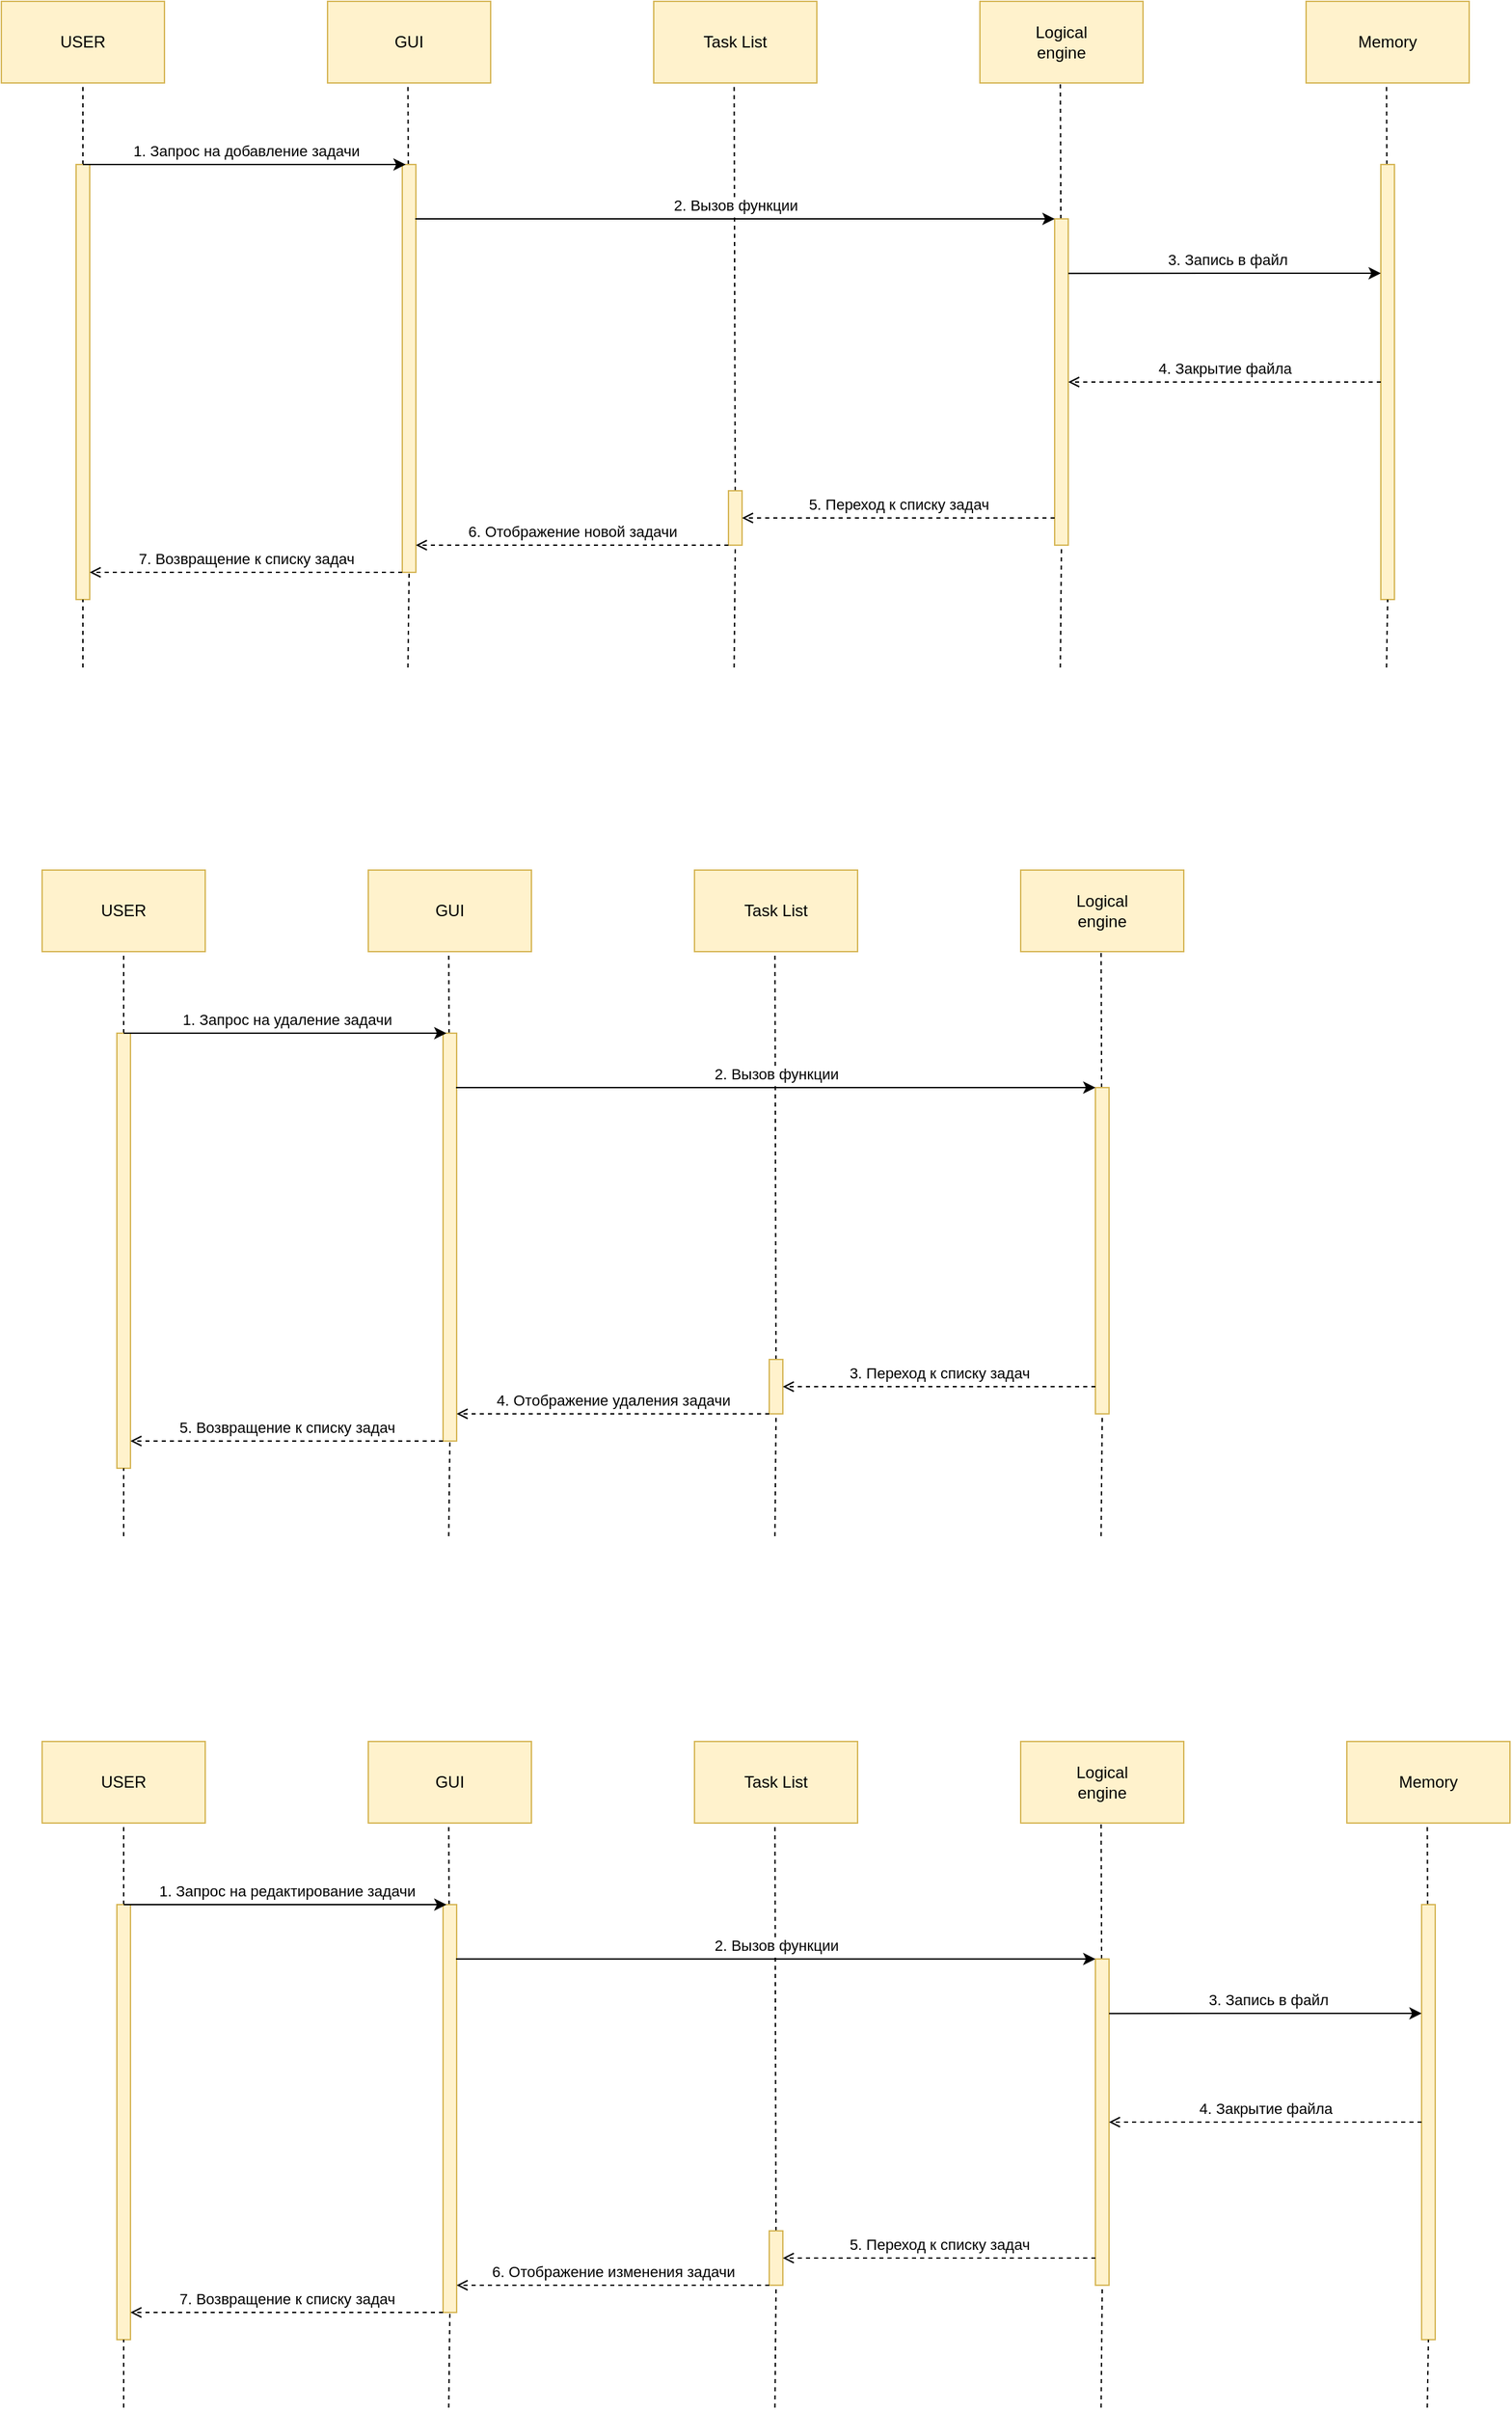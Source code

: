 <mxfile version="13.7.8" type="device"><diagram id="MKF4JROK-6hMuwhqhlp4" name="Страница 1"><mxGraphModel dx="1673" dy="1007" grid="1" gridSize="10" guides="1" tooltips="1" connect="1" arrows="1" fold="1" page="1" pageScale="1" pageWidth="827" pageHeight="1169" math="0" shadow="0"><root><mxCell id="0"/><mxCell id="1" parent="0"/><mxCell id="yBq8-fq1wCMMGlwo_uS0-1" value="USER" style="rounded=0;whiteSpace=wrap;html=1;fillColor=#fff2cc;strokeColor=#d6b656;" parent="1" vertex="1"><mxGeometry x="40" y="40" width="120" height="60" as="geometry"/></mxCell><mxCell id="yBq8-fq1wCMMGlwo_uS0-4" value="Task List" style="rounded=0;whiteSpace=wrap;html=1;fillColor=#fff2cc;strokeColor=#d6b656;" parent="1" vertex="1"><mxGeometry x="520" y="40" width="120" height="60" as="geometry"/></mxCell><mxCell id="yBq8-fq1wCMMGlwo_uS0-5" value="GUI" style="rounded=0;whiteSpace=wrap;html=1;fillColor=#fff2cc;strokeColor=#d6b656;" parent="1" vertex="1"><mxGeometry x="280" y="40" width="120" height="60" as="geometry"/></mxCell><mxCell id="yBq8-fq1wCMMGlwo_uS0-8" value="" style="endArrow=none;dashed=1;html=1;entryX=0.5;entryY=1;entryDx=0;entryDy=0;" parent="1" source="yBq8-fq1wCMMGlwo_uS0-13" target="yBq8-fq1wCMMGlwo_uS0-1" edge="1"><mxGeometry width="50" height="50" relative="1" as="geometry"><mxPoint x="100" y="530" as="sourcePoint"/><mxPoint x="120" y="120" as="targetPoint"/></mxGeometry></mxCell><mxCell id="yBq8-fq1wCMMGlwo_uS0-11" value="" style="endArrow=none;dashed=1;html=1;entryX=0.5;entryY=1;entryDx=0;entryDy=0;" parent="1" source="yBq8-fq1wCMMGlwo_uS0-17" edge="1"><mxGeometry width="50" height="50" relative="1" as="geometry"><mxPoint x="579.17" y="530" as="sourcePoint"/><mxPoint x="579.17" y="100" as="targetPoint"/></mxGeometry></mxCell><mxCell id="yBq8-fq1wCMMGlwo_uS0-12" value="" style="endArrow=none;dashed=1;html=1;entryX=0.5;entryY=1;entryDx=0;entryDy=0;" parent="1" source="yBq8-fq1wCMMGlwo_uS0-15" edge="1"><mxGeometry width="50" height="50" relative="1" as="geometry"><mxPoint x="339.17" y="530" as="sourcePoint"/><mxPoint x="339.17" y="100" as="targetPoint"/></mxGeometry></mxCell><mxCell id="yBq8-fq1wCMMGlwo_uS0-13" value="" style="rounded=0;whiteSpace=wrap;html=1;fillColor=#fff2cc;strokeColor=#d6b656;" parent="1" vertex="1"><mxGeometry x="95" y="160" width="10" height="320" as="geometry"/></mxCell><mxCell id="yBq8-fq1wCMMGlwo_uS0-14" value="" style="endArrow=none;dashed=1;html=1;entryX=0.5;entryY=1;entryDx=0;entryDy=0;" parent="1" target="yBq8-fq1wCMMGlwo_uS0-13" edge="1"><mxGeometry width="50" height="50" relative="1" as="geometry"><mxPoint x="100" y="530.0" as="sourcePoint"/><mxPoint x="100" y="100" as="targetPoint"/></mxGeometry></mxCell><mxCell id="yBq8-fq1wCMMGlwo_uS0-15" value="" style="rounded=0;whiteSpace=wrap;html=1;fillColor=#fff2cc;strokeColor=#d6b656;" parent="1" vertex="1"><mxGeometry x="335" y="160" width="10" height="300" as="geometry"/></mxCell><mxCell id="yBq8-fq1wCMMGlwo_uS0-16" value="" style="endArrow=none;dashed=1;html=1;entryX=0.5;entryY=1;entryDx=0;entryDy=0;" parent="1" target="yBq8-fq1wCMMGlwo_uS0-15" edge="1"><mxGeometry width="50" height="50" relative="1" as="geometry"><mxPoint x="339.17" y="530" as="sourcePoint"/><mxPoint x="339.17" y="100" as="targetPoint"/></mxGeometry></mxCell><mxCell id="yBq8-fq1wCMMGlwo_uS0-17" value="" style="rounded=0;whiteSpace=wrap;html=1;fillColor=#fff2cc;strokeColor=#d6b656;" parent="1" vertex="1"><mxGeometry x="575" y="400" width="10" height="40" as="geometry"/></mxCell><mxCell id="yBq8-fq1wCMMGlwo_uS0-18" value="" style="endArrow=none;dashed=1;html=1;entryX=0.5;entryY=1;entryDx=0;entryDy=0;" parent="1" target="yBq8-fq1wCMMGlwo_uS0-17" edge="1"><mxGeometry width="50" height="50" relative="1" as="geometry"><mxPoint x="579.17" y="530" as="sourcePoint"/><mxPoint x="579.17" y="100" as="targetPoint"/></mxGeometry></mxCell><mxCell id="yBq8-fq1wCMMGlwo_uS0-19" value="" style="endArrow=classic;html=1;exitX=0.5;exitY=0;exitDx=0;exitDy=0;entryX=0.25;entryY=0;entryDx=0;entryDy=0;" parent="1" source="yBq8-fq1wCMMGlwo_uS0-13" target="yBq8-fq1wCMMGlwo_uS0-15" edge="1"><mxGeometry width="50" height="50" relative="1" as="geometry"><mxPoint x="106" y="160" as="sourcePoint"/><mxPoint x="326" y="160" as="targetPoint"/></mxGeometry></mxCell><mxCell id="yBq8-fq1wCMMGlwo_uS0-20" value="1. Запрос на добавление задачи" style="edgeLabel;html=1;align=center;verticalAlign=middle;resizable=0;points=[];" parent="yBq8-fq1wCMMGlwo_uS0-19" vertex="1" connectable="0"><mxGeometry x="-0.198" y="1" relative="1" as="geometry"><mxPoint x="24.76" y="-9" as="offset"/></mxGeometry></mxCell><mxCell id="yBq8-fq1wCMMGlwo_uS0-21" value="Memory" style="rounded=0;whiteSpace=wrap;html=1;fillColor=#fff2cc;strokeColor=#d6b656;" parent="1" vertex="1"><mxGeometry x="1000" y="40" width="120" height="60" as="geometry"/></mxCell><mxCell id="yBq8-fq1wCMMGlwo_uS0-22" value="Logical&lt;br&gt;engine" style="rounded=0;whiteSpace=wrap;html=1;fillColor=#fff2cc;strokeColor=#d6b656;" parent="1" vertex="1"><mxGeometry x="760" y="40" width="120" height="60" as="geometry"/></mxCell><mxCell id="yBq8-fq1wCMMGlwo_uS0-24" value="" style="endArrow=none;dashed=1;html=1;entryX=0.5;entryY=1;entryDx=0;entryDy=0;" parent="1" source="yBq8-fq1wCMMGlwo_uS0-30" edge="1"><mxGeometry width="50" height="50" relative="1" as="geometry"><mxPoint x="1059.17" y="530" as="sourcePoint"/><mxPoint x="1059.17" y="100" as="targetPoint"/></mxGeometry></mxCell><mxCell id="yBq8-fq1wCMMGlwo_uS0-25" value="" style="endArrow=none;dashed=1;html=1;entryX=0.5;entryY=1;entryDx=0;entryDy=0;" parent="1" source="yBq8-fq1wCMMGlwo_uS0-28" edge="1"><mxGeometry width="50" height="50" relative="1" as="geometry"><mxPoint x="819.17" y="530" as="sourcePoint"/><mxPoint x="819.17" y="100" as="targetPoint"/></mxGeometry></mxCell><mxCell id="yBq8-fq1wCMMGlwo_uS0-28" value="" style="rounded=0;whiteSpace=wrap;html=1;fillColor=#fff2cc;strokeColor=#d6b656;" parent="1" vertex="1"><mxGeometry x="815" y="200" width="10" height="240" as="geometry"/></mxCell><mxCell id="yBq8-fq1wCMMGlwo_uS0-29" value="" style="endArrow=none;dashed=1;html=1;entryX=0.5;entryY=1;entryDx=0;entryDy=0;" parent="1" target="yBq8-fq1wCMMGlwo_uS0-28" edge="1"><mxGeometry width="50" height="50" relative="1" as="geometry"><mxPoint x="819.17" y="530" as="sourcePoint"/><mxPoint x="819.17" y="100" as="targetPoint"/></mxGeometry></mxCell><mxCell id="yBq8-fq1wCMMGlwo_uS0-30" value="" style="rounded=0;whiteSpace=wrap;html=1;fillColor=#fff2cc;strokeColor=#d6b656;" parent="1" vertex="1"><mxGeometry x="1055" y="160" width="10" height="320" as="geometry"/></mxCell><mxCell id="yBq8-fq1wCMMGlwo_uS0-31" value="" style="endArrow=none;dashed=1;html=1;entryX=0.5;entryY=1;entryDx=0;entryDy=0;" parent="1" target="yBq8-fq1wCMMGlwo_uS0-30" edge="1"><mxGeometry width="50" height="50" relative="1" as="geometry"><mxPoint x="1059.17" y="530" as="sourcePoint"/><mxPoint x="1059.17" y="100" as="targetPoint"/></mxGeometry></mxCell><mxCell id="yBq8-fq1wCMMGlwo_uS0-34" value="" style="endArrow=classic;html=1;exitX=0.5;exitY=0;exitDx=0;exitDy=0;entryX=0;entryY=0;entryDx=0;entryDy=0;" parent="1" target="yBq8-fq1wCMMGlwo_uS0-28" edge="1"><mxGeometry width="50" height="50" relative="1" as="geometry"><mxPoint x="344.5" y="200" as="sourcePoint"/><mxPoint x="800" y="200" as="targetPoint"/><Array as="points"/></mxGeometry></mxCell><mxCell id="yBq8-fq1wCMMGlwo_uS0-35" value="2. Вызов функции" style="edgeLabel;html=1;align=center;verticalAlign=middle;resizable=0;points=[];" parent="yBq8-fq1wCMMGlwo_uS0-34" vertex="1" connectable="0"><mxGeometry x="-0.198" y="1" relative="1" as="geometry"><mxPoint x="46.33" y="-9" as="offset"/></mxGeometry></mxCell><mxCell id="yBq8-fq1wCMMGlwo_uS0-36" value="" style="endArrow=classic;html=1;exitX=1.003;exitY=0.167;exitDx=0;exitDy=0;entryX=0;entryY=0.25;entryDx=0;entryDy=0;exitPerimeter=0;" parent="1" source="yBq8-fq1wCMMGlwo_uS0-28" target="yBq8-fq1wCMMGlwo_uS0-30" edge="1"><mxGeometry width="50" height="50" relative="1" as="geometry"><mxPoint x="830" y="280" as="sourcePoint"/><mxPoint x="1300.5" y="280.0" as="targetPoint"/><Array as="points"/></mxGeometry></mxCell><mxCell id="yBq8-fq1wCMMGlwo_uS0-37" value="3. Запись в файл" style="edgeLabel;html=1;align=center;verticalAlign=middle;resizable=0;points=[];" parent="yBq8-fq1wCMMGlwo_uS0-36" vertex="1" connectable="0"><mxGeometry x="-0.198" y="1" relative="1" as="geometry"><mxPoint x="24.76" y="-9" as="offset"/></mxGeometry></mxCell><mxCell id="yBq8-fq1wCMMGlwo_uS0-38" value="" style="endArrow=open;html=1;exitX=0;exitY=0.5;exitDx=0;exitDy=0;entryX=1;entryY=0.5;entryDx=0;entryDy=0;dashed=1;endFill=0;" parent="1" source="yBq8-fq1wCMMGlwo_uS0-30" target="yBq8-fq1wCMMGlwo_uS0-28" edge="1"><mxGeometry width="50" height="50" relative="1" as="geometry"><mxPoint x="790" y="340" as="sourcePoint"/><mxPoint x="840" y="290" as="targetPoint"/></mxGeometry></mxCell><mxCell id="yBq8-fq1wCMMGlwo_uS0-39" value="4. Закрытие файла" style="edgeLabel;html=1;align=center;verticalAlign=middle;resizable=0;points=[];" parent="yBq8-fq1wCMMGlwo_uS0-38" vertex="1" connectable="0"><mxGeometry x="0.207" y="4" relative="1" as="geometry"><mxPoint x="24.17" y="-14" as="offset"/></mxGeometry></mxCell><mxCell id="yBq8-fq1wCMMGlwo_uS0-40" value="" style="endArrow=open;html=1;exitX=0;exitY=0.5;exitDx=0;exitDy=0;entryX=1;entryY=0.5;entryDx=0;entryDy=0;endFill=0;dashed=1;" parent="1" edge="1"><mxGeometry width="50" height="50" relative="1" as="geometry"><mxPoint x="815" y="420" as="sourcePoint"/><mxPoint x="585" y="420" as="targetPoint"/></mxGeometry></mxCell><mxCell id="yBq8-fq1wCMMGlwo_uS0-41" value="5. Переход к списку задач" style="edgeLabel;html=1;align=center;verticalAlign=middle;resizable=0;points=[];" parent="yBq8-fq1wCMMGlwo_uS0-40" vertex="1" connectable="0"><mxGeometry x="0.207" y="4" relative="1" as="geometry"><mxPoint x="24.17" y="-14" as="offset"/></mxGeometry></mxCell><mxCell id="yBq8-fq1wCMMGlwo_uS0-42" value="" style="endArrow=open;html=1;exitX=0;exitY=0.5;exitDx=0;exitDy=0;entryX=1;entryY=0.5;entryDx=0;entryDy=0;dashed=1;endFill=0;" parent="1" edge="1"><mxGeometry width="50" height="50" relative="1" as="geometry"><mxPoint x="575" y="440" as="sourcePoint"/><mxPoint x="345" y="440" as="targetPoint"/></mxGeometry></mxCell><mxCell id="yBq8-fq1wCMMGlwo_uS0-43" value="6. Отображение новой задачи" style="edgeLabel;html=1;align=center;verticalAlign=middle;resizable=0;points=[];" parent="yBq8-fq1wCMMGlwo_uS0-42" vertex="1" connectable="0"><mxGeometry x="0.207" y="4" relative="1" as="geometry"><mxPoint x="24.17" y="-14" as="offset"/></mxGeometry></mxCell><mxCell id="yBq8-fq1wCMMGlwo_uS0-46" value="" style="endArrow=open;html=1;exitX=0;exitY=0.5;exitDx=0;exitDy=0;entryX=1;entryY=0.5;entryDx=0;entryDy=0;endFill=0;dashed=1;" parent="1" edge="1"><mxGeometry width="50" height="50" relative="1" as="geometry"><mxPoint x="335" y="460" as="sourcePoint"/><mxPoint x="105" y="460" as="targetPoint"/></mxGeometry></mxCell><mxCell id="yBq8-fq1wCMMGlwo_uS0-47" value="7. Возвращение к списку задач" style="edgeLabel;html=1;align=center;verticalAlign=middle;resizable=0;points=[];" parent="yBq8-fq1wCMMGlwo_uS0-46" vertex="1" connectable="0"><mxGeometry x="0.207" y="4" relative="1" as="geometry"><mxPoint x="24.17" y="-14" as="offset"/></mxGeometry></mxCell><mxCell id="yBq8-fq1wCMMGlwo_uS0-48" value="USER" style="rounded=0;whiteSpace=wrap;html=1;fillColor=#fff2cc;strokeColor=#d6b656;" parent="1" vertex="1"><mxGeometry x="70" y="679" width="120" height="60" as="geometry"/></mxCell><mxCell id="yBq8-fq1wCMMGlwo_uS0-49" value="Task List" style="rounded=0;whiteSpace=wrap;html=1;fillColor=#fff2cc;strokeColor=#d6b656;" parent="1" vertex="1"><mxGeometry x="550" y="679" width="120" height="60" as="geometry"/></mxCell><mxCell id="yBq8-fq1wCMMGlwo_uS0-50" value="GUI" style="rounded=0;whiteSpace=wrap;html=1;fillColor=#fff2cc;strokeColor=#d6b656;" parent="1" vertex="1"><mxGeometry x="310" y="679" width="120" height="60" as="geometry"/></mxCell><mxCell id="yBq8-fq1wCMMGlwo_uS0-51" value="" style="endArrow=none;dashed=1;html=1;entryX=0.5;entryY=1;entryDx=0;entryDy=0;" parent="1" source="yBq8-fq1wCMMGlwo_uS0-54" target="yBq8-fq1wCMMGlwo_uS0-48" edge="1"><mxGeometry width="50" height="50" relative="1" as="geometry"><mxPoint x="130" y="1169" as="sourcePoint"/><mxPoint x="150" y="759" as="targetPoint"/></mxGeometry></mxCell><mxCell id="yBq8-fq1wCMMGlwo_uS0-52" value="" style="endArrow=none;dashed=1;html=1;entryX=0.5;entryY=1;entryDx=0;entryDy=0;" parent="1" source="yBq8-fq1wCMMGlwo_uS0-58" edge="1"><mxGeometry width="50" height="50" relative="1" as="geometry"><mxPoint x="609.17" y="1169" as="sourcePoint"/><mxPoint x="609.17" y="739" as="targetPoint"/></mxGeometry></mxCell><mxCell id="yBq8-fq1wCMMGlwo_uS0-53" value="" style="endArrow=none;dashed=1;html=1;entryX=0.5;entryY=1;entryDx=0;entryDy=0;" parent="1" source="yBq8-fq1wCMMGlwo_uS0-56" edge="1"><mxGeometry width="50" height="50" relative="1" as="geometry"><mxPoint x="369.17" y="1169" as="sourcePoint"/><mxPoint x="369.17" y="739" as="targetPoint"/></mxGeometry></mxCell><mxCell id="yBq8-fq1wCMMGlwo_uS0-54" value="" style="rounded=0;whiteSpace=wrap;html=1;fillColor=#fff2cc;strokeColor=#d6b656;" parent="1" vertex="1"><mxGeometry x="125" y="799" width="10" height="320" as="geometry"/></mxCell><mxCell id="yBq8-fq1wCMMGlwo_uS0-55" value="" style="endArrow=none;dashed=1;html=1;entryX=0.5;entryY=1;entryDx=0;entryDy=0;" parent="1" target="yBq8-fq1wCMMGlwo_uS0-54" edge="1"><mxGeometry width="50" height="50" relative="1" as="geometry"><mxPoint x="130" y="1169" as="sourcePoint"/><mxPoint x="130" y="739" as="targetPoint"/></mxGeometry></mxCell><mxCell id="yBq8-fq1wCMMGlwo_uS0-56" value="" style="rounded=0;whiteSpace=wrap;html=1;fillColor=#fff2cc;strokeColor=#d6b656;" parent="1" vertex="1"><mxGeometry x="365" y="799" width="10" height="300" as="geometry"/></mxCell><mxCell id="yBq8-fq1wCMMGlwo_uS0-57" value="" style="endArrow=none;dashed=1;html=1;entryX=0.5;entryY=1;entryDx=0;entryDy=0;" parent="1" target="yBq8-fq1wCMMGlwo_uS0-56" edge="1"><mxGeometry width="50" height="50" relative="1" as="geometry"><mxPoint x="369.17" y="1169" as="sourcePoint"/><mxPoint x="369.17" y="739" as="targetPoint"/></mxGeometry></mxCell><mxCell id="yBq8-fq1wCMMGlwo_uS0-58" value="" style="rounded=0;whiteSpace=wrap;html=1;fillColor=#fff2cc;strokeColor=#d6b656;" parent="1" vertex="1"><mxGeometry x="605" y="1039" width="10" height="40" as="geometry"/></mxCell><mxCell id="yBq8-fq1wCMMGlwo_uS0-59" value="" style="endArrow=none;dashed=1;html=1;entryX=0.5;entryY=1;entryDx=0;entryDy=0;" parent="1" target="yBq8-fq1wCMMGlwo_uS0-58" edge="1"><mxGeometry width="50" height="50" relative="1" as="geometry"><mxPoint x="609.17" y="1169" as="sourcePoint"/><mxPoint x="609.17" y="739" as="targetPoint"/></mxGeometry></mxCell><mxCell id="yBq8-fq1wCMMGlwo_uS0-60" value="" style="endArrow=classic;html=1;exitX=0.5;exitY=0;exitDx=0;exitDy=0;entryX=0.25;entryY=0;entryDx=0;entryDy=0;" parent="1" source="yBq8-fq1wCMMGlwo_uS0-54" target="yBq8-fq1wCMMGlwo_uS0-56" edge="1"><mxGeometry width="50" height="50" relative="1" as="geometry"><mxPoint x="136" y="799" as="sourcePoint"/><mxPoint x="356" y="799" as="targetPoint"/></mxGeometry></mxCell><mxCell id="yBq8-fq1wCMMGlwo_uS0-61" value="1. Запрос на удаление задачи" style="edgeLabel;html=1;align=center;verticalAlign=middle;resizable=0;points=[];" parent="yBq8-fq1wCMMGlwo_uS0-60" vertex="1" connectable="0"><mxGeometry x="-0.198" y="1" relative="1" as="geometry"><mxPoint x="24.76" y="-9" as="offset"/></mxGeometry></mxCell><mxCell id="yBq8-fq1wCMMGlwo_uS0-63" value="Logical&lt;br&gt;engine" style="rounded=0;whiteSpace=wrap;html=1;fillColor=#fff2cc;strokeColor=#d6b656;" parent="1" vertex="1"><mxGeometry x="790" y="679" width="120" height="60" as="geometry"/></mxCell><mxCell id="yBq8-fq1wCMMGlwo_uS0-65" value="" style="endArrow=none;dashed=1;html=1;entryX=0.5;entryY=1;entryDx=0;entryDy=0;" parent="1" source="yBq8-fq1wCMMGlwo_uS0-66" edge="1"><mxGeometry width="50" height="50" relative="1" as="geometry"><mxPoint x="849.17" y="1169" as="sourcePoint"/><mxPoint x="849.17" y="739" as="targetPoint"/></mxGeometry></mxCell><mxCell id="yBq8-fq1wCMMGlwo_uS0-66" value="" style="rounded=0;whiteSpace=wrap;html=1;fillColor=#fff2cc;strokeColor=#d6b656;" parent="1" vertex="1"><mxGeometry x="845" y="839" width="10" height="240" as="geometry"/></mxCell><mxCell id="yBq8-fq1wCMMGlwo_uS0-67" value="" style="endArrow=none;dashed=1;html=1;entryX=0.5;entryY=1;entryDx=0;entryDy=0;" parent="1" target="yBq8-fq1wCMMGlwo_uS0-66" edge="1"><mxGeometry width="50" height="50" relative="1" as="geometry"><mxPoint x="849.17" y="1169" as="sourcePoint"/><mxPoint x="849.17" y="739" as="targetPoint"/></mxGeometry></mxCell><mxCell id="yBq8-fq1wCMMGlwo_uS0-70" value="" style="endArrow=classic;html=1;exitX=0.5;exitY=0;exitDx=0;exitDy=0;entryX=0;entryY=0;entryDx=0;entryDy=0;" parent="1" target="yBq8-fq1wCMMGlwo_uS0-66" edge="1"><mxGeometry width="50" height="50" relative="1" as="geometry"><mxPoint x="374.5" y="839" as="sourcePoint"/><mxPoint x="830" y="839" as="targetPoint"/><Array as="points"/></mxGeometry></mxCell><mxCell id="yBq8-fq1wCMMGlwo_uS0-71" value="2. Вызов функции" style="edgeLabel;html=1;align=center;verticalAlign=middle;resizable=0;points=[];" parent="yBq8-fq1wCMMGlwo_uS0-70" vertex="1" connectable="0"><mxGeometry x="-0.198" y="1" relative="1" as="geometry"><mxPoint x="46.33" y="-9" as="offset"/></mxGeometry></mxCell><mxCell id="yBq8-fq1wCMMGlwo_uS0-76" value="" style="endArrow=open;html=1;exitX=0;exitY=0.5;exitDx=0;exitDy=0;entryX=1;entryY=0.5;entryDx=0;entryDy=0;endFill=0;dashed=1;" parent="1" edge="1"><mxGeometry width="50" height="50" relative="1" as="geometry"><mxPoint x="845" y="1059" as="sourcePoint"/><mxPoint x="615" y="1059" as="targetPoint"/></mxGeometry></mxCell><mxCell id="yBq8-fq1wCMMGlwo_uS0-77" value="3. Переход к списку задач" style="edgeLabel;html=1;align=center;verticalAlign=middle;resizable=0;points=[];" parent="yBq8-fq1wCMMGlwo_uS0-76" vertex="1" connectable="0"><mxGeometry x="0.207" y="4" relative="1" as="geometry"><mxPoint x="24.17" y="-14" as="offset"/></mxGeometry></mxCell><mxCell id="yBq8-fq1wCMMGlwo_uS0-78" value="" style="endArrow=open;html=1;exitX=0;exitY=0.5;exitDx=0;exitDy=0;entryX=1;entryY=0.5;entryDx=0;entryDy=0;dashed=1;endFill=0;" parent="1" edge="1"><mxGeometry width="50" height="50" relative="1" as="geometry"><mxPoint x="605" y="1079" as="sourcePoint"/><mxPoint x="375" y="1079" as="targetPoint"/></mxGeometry></mxCell><mxCell id="yBq8-fq1wCMMGlwo_uS0-79" value="4. Отображение удаления задачи" style="edgeLabel;html=1;align=center;verticalAlign=middle;resizable=0;points=[];" parent="yBq8-fq1wCMMGlwo_uS0-78" vertex="1" connectable="0"><mxGeometry x="0.207" y="4" relative="1" as="geometry"><mxPoint x="24.17" y="-14" as="offset"/></mxGeometry></mxCell><mxCell id="yBq8-fq1wCMMGlwo_uS0-80" value="" style="endArrow=open;html=1;exitX=0;exitY=0.5;exitDx=0;exitDy=0;entryX=1;entryY=0.5;entryDx=0;entryDy=0;dashed=1;endFill=0;" parent="1" edge="1"><mxGeometry width="50" height="50" relative="1" as="geometry"><mxPoint x="365" y="1099" as="sourcePoint"/><mxPoint x="135" y="1099" as="targetPoint"/></mxGeometry></mxCell><mxCell id="yBq8-fq1wCMMGlwo_uS0-81" value="5. Возвращение к списку задач" style="edgeLabel;html=1;align=center;verticalAlign=middle;resizable=0;points=[];" parent="yBq8-fq1wCMMGlwo_uS0-80" vertex="1" connectable="0"><mxGeometry x="0.207" y="4" relative="1" as="geometry"><mxPoint x="24.17" y="-14" as="offset"/></mxGeometry></mxCell><mxCell id="yBq8-fq1wCMMGlwo_uS0-82" value="USER" style="rounded=0;whiteSpace=wrap;html=1;fillColor=#fff2cc;strokeColor=#d6b656;" parent="1" vertex="1"><mxGeometry x="70" y="1320" width="120" height="60" as="geometry"/></mxCell><mxCell id="yBq8-fq1wCMMGlwo_uS0-83" value="Task List" style="rounded=0;whiteSpace=wrap;html=1;fillColor=#fff2cc;strokeColor=#d6b656;" parent="1" vertex="1"><mxGeometry x="550" y="1320" width="120" height="60" as="geometry"/></mxCell><mxCell id="yBq8-fq1wCMMGlwo_uS0-84" value="GUI" style="rounded=0;whiteSpace=wrap;html=1;fillColor=#fff2cc;strokeColor=#d6b656;" parent="1" vertex="1"><mxGeometry x="310" y="1320" width="120" height="60" as="geometry"/></mxCell><mxCell id="yBq8-fq1wCMMGlwo_uS0-85" value="" style="endArrow=none;dashed=1;html=1;entryX=0.5;entryY=1;entryDx=0;entryDy=0;" parent="1" source="yBq8-fq1wCMMGlwo_uS0-88" target="yBq8-fq1wCMMGlwo_uS0-82" edge="1"><mxGeometry width="50" height="50" relative="1" as="geometry"><mxPoint x="130" y="1810" as="sourcePoint"/><mxPoint x="150" y="1400" as="targetPoint"/></mxGeometry></mxCell><mxCell id="yBq8-fq1wCMMGlwo_uS0-86" value="" style="endArrow=none;dashed=1;html=1;entryX=0.5;entryY=1;entryDx=0;entryDy=0;" parent="1" source="yBq8-fq1wCMMGlwo_uS0-92" edge="1"><mxGeometry width="50" height="50" relative="1" as="geometry"><mxPoint x="609.17" y="1810" as="sourcePoint"/><mxPoint x="609.17" y="1380" as="targetPoint"/></mxGeometry></mxCell><mxCell id="yBq8-fq1wCMMGlwo_uS0-87" value="" style="endArrow=none;dashed=1;html=1;entryX=0.5;entryY=1;entryDx=0;entryDy=0;" parent="1" source="yBq8-fq1wCMMGlwo_uS0-90" edge="1"><mxGeometry width="50" height="50" relative="1" as="geometry"><mxPoint x="369.17" y="1810" as="sourcePoint"/><mxPoint x="369.17" y="1380" as="targetPoint"/></mxGeometry></mxCell><mxCell id="yBq8-fq1wCMMGlwo_uS0-88" value="" style="rounded=0;whiteSpace=wrap;html=1;fillColor=#fff2cc;strokeColor=#d6b656;" parent="1" vertex="1"><mxGeometry x="125" y="1440" width="10" height="320" as="geometry"/></mxCell><mxCell id="yBq8-fq1wCMMGlwo_uS0-89" value="" style="endArrow=none;dashed=1;html=1;entryX=0.5;entryY=1;entryDx=0;entryDy=0;" parent="1" target="yBq8-fq1wCMMGlwo_uS0-88" edge="1"><mxGeometry width="50" height="50" relative="1" as="geometry"><mxPoint x="130" y="1810.0" as="sourcePoint"/><mxPoint x="130" y="1380" as="targetPoint"/></mxGeometry></mxCell><mxCell id="yBq8-fq1wCMMGlwo_uS0-90" value="" style="rounded=0;whiteSpace=wrap;html=1;fillColor=#fff2cc;strokeColor=#d6b656;" parent="1" vertex="1"><mxGeometry x="365" y="1440" width="10" height="300" as="geometry"/></mxCell><mxCell id="yBq8-fq1wCMMGlwo_uS0-91" value="" style="endArrow=none;dashed=1;html=1;entryX=0.5;entryY=1;entryDx=0;entryDy=0;" parent="1" target="yBq8-fq1wCMMGlwo_uS0-90" edge="1"><mxGeometry width="50" height="50" relative="1" as="geometry"><mxPoint x="369.17" y="1810" as="sourcePoint"/><mxPoint x="369.17" y="1380" as="targetPoint"/></mxGeometry></mxCell><mxCell id="yBq8-fq1wCMMGlwo_uS0-92" value="" style="rounded=0;whiteSpace=wrap;html=1;fillColor=#fff2cc;strokeColor=#d6b656;" parent="1" vertex="1"><mxGeometry x="605" y="1680" width="10" height="40" as="geometry"/></mxCell><mxCell id="yBq8-fq1wCMMGlwo_uS0-93" value="" style="endArrow=none;dashed=1;html=1;entryX=0.5;entryY=1;entryDx=0;entryDy=0;" parent="1" target="yBq8-fq1wCMMGlwo_uS0-92" edge="1"><mxGeometry width="50" height="50" relative="1" as="geometry"><mxPoint x="609.17" y="1810" as="sourcePoint"/><mxPoint x="609.17" y="1380" as="targetPoint"/></mxGeometry></mxCell><mxCell id="yBq8-fq1wCMMGlwo_uS0-94" value="" style="endArrow=classic;html=1;exitX=0.5;exitY=0;exitDx=0;exitDy=0;entryX=0.25;entryY=0;entryDx=0;entryDy=0;" parent="1" source="yBq8-fq1wCMMGlwo_uS0-88" target="yBq8-fq1wCMMGlwo_uS0-90" edge="1"><mxGeometry width="50" height="50" relative="1" as="geometry"><mxPoint x="136" y="1440" as="sourcePoint"/><mxPoint x="356" y="1440" as="targetPoint"/></mxGeometry></mxCell><mxCell id="yBq8-fq1wCMMGlwo_uS0-95" value="1. Запрос на редактирование задачи" style="edgeLabel;html=1;align=center;verticalAlign=middle;resizable=0;points=[];" parent="yBq8-fq1wCMMGlwo_uS0-94" vertex="1" connectable="0"><mxGeometry x="-0.198" y="1" relative="1" as="geometry"><mxPoint x="24.76" y="-9" as="offset"/></mxGeometry></mxCell><mxCell id="yBq8-fq1wCMMGlwo_uS0-96" value="Memory" style="rounded=0;whiteSpace=wrap;html=1;fillColor=#fff2cc;strokeColor=#d6b656;" parent="1" vertex="1"><mxGeometry x="1030" y="1320" width="120" height="60" as="geometry"/></mxCell><mxCell id="yBq8-fq1wCMMGlwo_uS0-97" value="Logical&lt;br&gt;engine" style="rounded=0;whiteSpace=wrap;html=1;fillColor=#fff2cc;strokeColor=#d6b656;" parent="1" vertex="1"><mxGeometry x="790" y="1320" width="120" height="60" as="geometry"/></mxCell><mxCell id="yBq8-fq1wCMMGlwo_uS0-98" value="" style="endArrow=none;dashed=1;html=1;entryX=0.5;entryY=1;entryDx=0;entryDy=0;" parent="1" source="yBq8-fq1wCMMGlwo_uS0-102" edge="1"><mxGeometry width="50" height="50" relative="1" as="geometry"><mxPoint x="1089.17" y="1810" as="sourcePoint"/><mxPoint x="1089.17" y="1380" as="targetPoint"/></mxGeometry></mxCell><mxCell id="yBq8-fq1wCMMGlwo_uS0-99" value="" style="endArrow=none;dashed=1;html=1;entryX=0.5;entryY=1;entryDx=0;entryDy=0;" parent="1" source="yBq8-fq1wCMMGlwo_uS0-100" edge="1"><mxGeometry width="50" height="50" relative="1" as="geometry"><mxPoint x="849.17" y="1810" as="sourcePoint"/><mxPoint x="849.17" y="1380" as="targetPoint"/></mxGeometry></mxCell><mxCell id="yBq8-fq1wCMMGlwo_uS0-100" value="" style="rounded=0;whiteSpace=wrap;html=1;fillColor=#fff2cc;strokeColor=#d6b656;" parent="1" vertex="1"><mxGeometry x="845" y="1480" width="10" height="240" as="geometry"/></mxCell><mxCell id="yBq8-fq1wCMMGlwo_uS0-101" value="" style="endArrow=none;dashed=1;html=1;entryX=0.5;entryY=1;entryDx=0;entryDy=0;" parent="1" target="yBq8-fq1wCMMGlwo_uS0-100" edge="1"><mxGeometry width="50" height="50" relative="1" as="geometry"><mxPoint x="849.17" y="1810" as="sourcePoint"/><mxPoint x="849.17" y="1380" as="targetPoint"/></mxGeometry></mxCell><mxCell id="yBq8-fq1wCMMGlwo_uS0-102" value="" style="rounded=0;whiteSpace=wrap;html=1;fillColor=#fff2cc;strokeColor=#d6b656;" parent="1" vertex="1"><mxGeometry x="1085" y="1440" width="10" height="320" as="geometry"/></mxCell><mxCell id="yBq8-fq1wCMMGlwo_uS0-103" value="" style="endArrow=none;dashed=1;html=1;entryX=0.5;entryY=1;entryDx=0;entryDy=0;" parent="1" target="yBq8-fq1wCMMGlwo_uS0-102" edge="1"><mxGeometry width="50" height="50" relative="1" as="geometry"><mxPoint x="1089.17" y="1810" as="sourcePoint"/><mxPoint x="1089.17" y="1380" as="targetPoint"/></mxGeometry></mxCell><mxCell id="yBq8-fq1wCMMGlwo_uS0-104" value="" style="endArrow=classic;html=1;exitX=0.5;exitY=0;exitDx=0;exitDy=0;entryX=0;entryY=0;entryDx=0;entryDy=0;" parent="1" target="yBq8-fq1wCMMGlwo_uS0-100" edge="1"><mxGeometry width="50" height="50" relative="1" as="geometry"><mxPoint x="374.5" y="1480" as="sourcePoint"/><mxPoint x="830" y="1480" as="targetPoint"/><Array as="points"/></mxGeometry></mxCell><mxCell id="yBq8-fq1wCMMGlwo_uS0-105" value="2. Вызов функции" style="edgeLabel;html=1;align=center;verticalAlign=middle;resizable=0;points=[];" parent="yBq8-fq1wCMMGlwo_uS0-104" vertex="1" connectable="0"><mxGeometry x="-0.198" y="1" relative="1" as="geometry"><mxPoint x="46.33" y="-9" as="offset"/></mxGeometry></mxCell><mxCell id="yBq8-fq1wCMMGlwo_uS0-106" value="" style="endArrow=classic;html=1;exitX=1.003;exitY=0.167;exitDx=0;exitDy=0;entryX=0;entryY=0.25;entryDx=0;entryDy=0;exitPerimeter=0;" parent="1" source="yBq8-fq1wCMMGlwo_uS0-100" target="yBq8-fq1wCMMGlwo_uS0-102" edge="1"><mxGeometry width="50" height="50" relative="1" as="geometry"><mxPoint x="860" y="1560" as="sourcePoint"/><mxPoint x="1330.5" y="1560.0" as="targetPoint"/><Array as="points"/></mxGeometry></mxCell><mxCell id="yBq8-fq1wCMMGlwo_uS0-107" value="3. Запись в файл" style="edgeLabel;html=1;align=center;verticalAlign=middle;resizable=0;points=[];" parent="yBq8-fq1wCMMGlwo_uS0-106" vertex="1" connectable="0"><mxGeometry x="-0.198" y="1" relative="1" as="geometry"><mxPoint x="24.76" y="-9" as="offset"/></mxGeometry></mxCell><mxCell id="yBq8-fq1wCMMGlwo_uS0-108" value="" style="endArrow=open;html=1;exitX=0;exitY=0.5;exitDx=0;exitDy=0;entryX=1;entryY=0.5;entryDx=0;entryDy=0;endFill=0;dashed=1;" parent="1" source="yBq8-fq1wCMMGlwo_uS0-102" target="yBq8-fq1wCMMGlwo_uS0-100" edge="1"><mxGeometry width="50" height="50" relative="1" as="geometry"><mxPoint x="820" y="1620" as="sourcePoint"/><mxPoint x="870" y="1570" as="targetPoint"/></mxGeometry></mxCell><mxCell id="yBq8-fq1wCMMGlwo_uS0-109" value="4. Закрытие файла" style="edgeLabel;html=1;align=center;verticalAlign=middle;resizable=0;points=[];" parent="yBq8-fq1wCMMGlwo_uS0-108" vertex="1" connectable="0"><mxGeometry x="0.207" y="4" relative="1" as="geometry"><mxPoint x="24.17" y="-14" as="offset"/></mxGeometry></mxCell><mxCell id="yBq8-fq1wCMMGlwo_uS0-110" value="" style="endArrow=open;html=1;exitX=0;exitY=0.5;exitDx=0;exitDy=0;entryX=1;entryY=0.5;entryDx=0;entryDy=0;dashed=1;endFill=0;" parent="1" edge="1"><mxGeometry width="50" height="50" relative="1" as="geometry"><mxPoint x="845" y="1700" as="sourcePoint"/><mxPoint x="615" y="1700" as="targetPoint"/></mxGeometry></mxCell><mxCell id="yBq8-fq1wCMMGlwo_uS0-111" value="5. Переход к списку задач" style="edgeLabel;html=1;align=center;verticalAlign=middle;resizable=0;points=[];" parent="yBq8-fq1wCMMGlwo_uS0-110" vertex="1" connectable="0"><mxGeometry x="0.207" y="4" relative="1" as="geometry"><mxPoint x="24.17" y="-14" as="offset"/></mxGeometry></mxCell><mxCell id="yBq8-fq1wCMMGlwo_uS0-112" value="" style="endArrow=open;html=1;exitX=0;exitY=0.5;exitDx=0;exitDy=0;entryX=1;entryY=0.5;entryDx=0;entryDy=0;endFill=0;dashed=1;" parent="1" edge="1"><mxGeometry width="50" height="50" relative="1" as="geometry"><mxPoint x="605" y="1720" as="sourcePoint"/><mxPoint x="375" y="1720" as="targetPoint"/></mxGeometry></mxCell><mxCell id="yBq8-fq1wCMMGlwo_uS0-113" value="6. Отображение изменения задачи" style="edgeLabel;html=1;align=center;verticalAlign=middle;resizable=0;points=[];" parent="yBq8-fq1wCMMGlwo_uS0-112" vertex="1" connectable="0"><mxGeometry x="0.207" y="4" relative="1" as="geometry"><mxPoint x="24.17" y="-14" as="offset"/></mxGeometry></mxCell><mxCell id="yBq8-fq1wCMMGlwo_uS0-114" value="" style="endArrow=open;html=1;exitX=0;exitY=0.5;exitDx=0;exitDy=0;entryX=1;entryY=0.5;entryDx=0;entryDy=0;endFill=0;dashed=1;" parent="1" edge="1"><mxGeometry width="50" height="50" relative="1" as="geometry"><mxPoint x="365" y="1740" as="sourcePoint"/><mxPoint x="135" y="1740" as="targetPoint"/></mxGeometry></mxCell><mxCell id="yBq8-fq1wCMMGlwo_uS0-115" value="7. Возвращение к списку задач" style="edgeLabel;html=1;align=center;verticalAlign=middle;resizable=0;points=[];" parent="yBq8-fq1wCMMGlwo_uS0-114" vertex="1" connectable="0"><mxGeometry x="0.207" y="4" relative="1" as="geometry"><mxPoint x="24.17" y="-14" as="offset"/></mxGeometry></mxCell></root></mxGraphModel></diagram></mxfile>